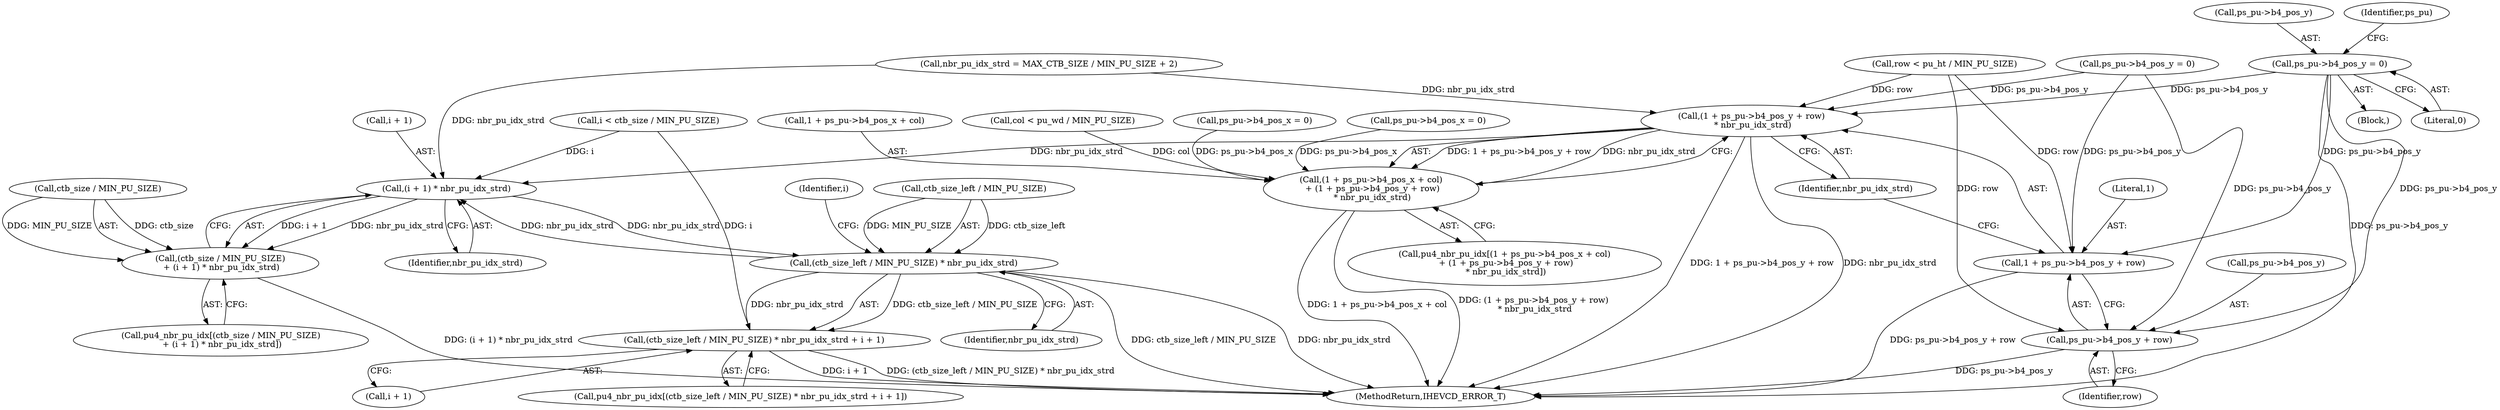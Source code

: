 digraph "0_Android_2b9fb0c2074d370a254b35e2489de2d94943578d@pointer" {
"1002336" [label="(Call,ps_pu->b4_pos_y = 0)"];
"1003780" [label="(Call,(1 + ps_pu->b4_pos_y + row)\n * nbr_pu_idx_strd)"];
"1003772" [label="(Call,(1 + ps_pu->b4_pos_x + col)\n + (1 + ps_pu->b4_pos_y + row)\n * nbr_pu_idx_strd)"];
"1003860" [label="(Call,(i + 1) * nbr_pu_idx_strd)"];
"1003856" [label="(Call,(ctb_size / MIN_PU_SIZE)\n + (i + 1) * nbr_pu_idx_strd)"];
"1003884" [label="(Call,(ctb_size_left / MIN_PU_SIZE) * nbr_pu_idx_strd)"];
"1003883" [label="(Call,(ctb_size_left / MIN_PU_SIZE) * nbr_pu_idx_strd + i + 1)"];
"1003781" [label="(Call,1 + ps_pu->b4_pos_y + row)"];
"1003783" [label="(Call,ps_pu->b4_pos_y + row)"];
"1003883" [label="(Call,(ctb_size_left / MIN_PU_SIZE) * nbr_pu_idx_strd + i + 1)"];
"1003783" [label="(Call,ps_pu->b4_pos_y + row)"];
"1003857" [label="(Call,ctb_size / MIN_PU_SIZE)"];
"1003860" [label="(Call,(i + 1) * nbr_pu_idx_strd)"];
"1003888" [label="(Identifier,nbr_pu_idx_strd)"];
"1003751" [label="(Call,row < pu_ht / MIN_PU_SIZE)"];
"1003770" [label="(Call,pu4_nbr_pu_idx[(1 + ps_pu->b4_pos_x + col)\n + (1 + ps_pu->b4_pos_y + row)\n * nbr_pu_idx_strd])"];
"1003889" [label="(Call,i + 1)"];
"1003781" [label="(Call,1 + ps_pu->b4_pos_y + row)"];
"1003854" [label="(Call,pu4_nbr_pu_idx[(ctb_size / MIN_PU_SIZE)\n + (i + 1) * nbr_pu_idx_strd])"];
"1002331" [label="(Call,ps_pu->b4_pos_x = 0)"];
"1002164" [label="(Block,)"];
"1005291" [label="(MethodReturn,IHEVCD_ERROR_T)"];
"1003784" [label="(Call,ps_pu->b4_pos_y)"];
"1002084" [label="(Call,ps_pu->b4_pos_x = 0)"];
"1002089" [label="(Call,ps_pu->b4_pos_y = 0)"];
"1003772" [label="(Call,(1 + ps_pu->b4_pos_x + col)\n + (1 + ps_pu->b4_pos_y + row)\n * nbr_pu_idx_strd)"];
"1003864" [label="(Identifier,nbr_pu_idx_strd)"];
"1003890" [label="(Identifier,i)"];
"1003861" [label="(Call,i + 1)"];
"1003885" [label="(Call,ctb_size_left / MIN_PU_SIZE)"];
"1003780" [label="(Call,(1 + ps_pu->b4_pos_y + row)\n * nbr_pu_idx_strd)"];
"1002336" [label="(Call,ps_pu->b4_pos_y = 0)"];
"1003773" [label="(Call,1 + ps_pu->b4_pos_x + col)"];
"1003840" [label="(Call,i < ctb_size / MIN_PU_SIZE)"];
"1002337" [label="(Call,ps_pu->b4_pos_y)"];
"1003881" [label="(Call,pu4_nbr_pu_idx[(ctb_size_left / MIN_PU_SIZE) * nbr_pu_idx_strd + i + 1])"];
"1002340" [label="(Literal,0)"];
"1003788" [label="(Identifier,nbr_pu_idx_strd)"];
"1002343" [label="(Identifier,ps_pu)"];
"1003762" [label="(Call,col < pu_wd / MIN_PU_SIZE)"];
"1003605" [label="(Call,nbr_pu_idx_strd = MAX_CTB_SIZE / MIN_PU_SIZE + 2)"];
"1003884" [label="(Call,(ctb_size_left / MIN_PU_SIZE) * nbr_pu_idx_strd)"];
"1003787" [label="(Identifier,row)"];
"1003782" [label="(Literal,1)"];
"1003856" [label="(Call,(ctb_size / MIN_PU_SIZE)\n + (i + 1) * nbr_pu_idx_strd)"];
"1002336" -> "1002164"  [label="AST: "];
"1002336" -> "1002340"  [label="CFG: "];
"1002337" -> "1002336"  [label="AST: "];
"1002340" -> "1002336"  [label="AST: "];
"1002343" -> "1002336"  [label="CFG: "];
"1002336" -> "1005291"  [label="DDG: ps_pu->b4_pos_y"];
"1002336" -> "1003780"  [label="DDG: ps_pu->b4_pos_y"];
"1002336" -> "1003781"  [label="DDG: ps_pu->b4_pos_y"];
"1002336" -> "1003783"  [label="DDG: ps_pu->b4_pos_y"];
"1003780" -> "1003772"  [label="AST: "];
"1003780" -> "1003788"  [label="CFG: "];
"1003781" -> "1003780"  [label="AST: "];
"1003788" -> "1003780"  [label="AST: "];
"1003772" -> "1003780"  [label="CFG: "];
"1003780" -> "1005291"  [label="DDG: 1 + ps_pu->b4_pos_y + row"];
"1003780" -> "1005291"  [label="DDG: nbr_pu_idx_strd"];
"1003780" -> "1003772"  [label="DDG: 1 + ps_pu->b4_pos_y + row"];
"1003780" -> "1003772"  [label="DDG: nbr_pu_idx_strd"];
"1002089" -> "1003780"  [label="DDG: ps_pu->b4_pos_y"];
"1003751" -> "1003780"  [label="DDG: row"];
"1003605" -> "1003780"  [label="DDG: nbr_pu_idx_strd"];
"1003780" -> "1003860"  [label="DDG: nbr_pu_idx_strd"];
"1003772" -> "1003770"  [label="AST: "];
"1003773" -> "1003772"  [label="AST: "];
"1003770" -> "1003772"  [label="CFG: "];
"1003772" -> "1005291"  [label="DDG: (1 + ps_pu->b4_pos_y + row)\n * nbr_pu_idx_strd"];
"1003772" -> "1005291"  [label="DDG: 1 + ps_pu->b4_pos_x + col"];
"1002084" -> "1003772"  [label="DDG: ps_pu->b4_pos_x"];
"1002331" -> "1003772"  [label="DDG: ps_pu->b4_pos_x"];
"1003762" -> "1003772"  [label="DDG: col"];
"1003860" -> "1003856"  [label="AST: "];
"1003860" -> "1003864"  [label="CFG: "];
"1003861" -> "1003860"  [label="AST: "];
"1003864" -> "1003860"  [label="AST: "];
"1003856" -> "1003860"  [label="CFG: "];
"1003860" -> "1003856"  [label="DDG: i + 1"];
"1003860" -> "1003856"  [label="DDG: nbr_pu_idx_strd"];
"1003840" -> "1003860"  [label="DDG: i"];
"1003605" -> "1003860"  [label="DDG: nbr_pu_idx_strd"];
"1003884" -> "1003860"  [label="DDG: nbr_pu_idx_strd"];
"1003860" -> "1003884"  [label="DDG: nbr_pu_idx_strd"];
"1003856" -> "1003854"  [label="AST: "];
"1003857" -> "1003856"  [label="AST: "];
"1003854" -> "1003856"  [label="CFG: "];
"1003856" -> "1005291"  [label="DDG: (i + 1) * nbr_pu_idx_strd"];
"1003857" -> "1003856"  [label="DDG: ctb_size"];
"1003857" -> "1003856"  [label="DDG: MIN_PU_SIZE"];
"1003884" -> "1003883"  [label="AST: "];
"1003884" -> "1003888"  [label="CFG: "];
"1003885" -> "1003884"  [label="AST: "];
"1003888" -> "1003884"  [label="AST: "];
"1003890" -> "1003884"  [label="CFG: "];
"1003884" -> "1005291"  [label="DDG: ctb_size_left / MIN_PU_SIZE"];
"1003884" -> "1005291"  [label="DDG: nbr_pu_idx_strd"];
"1003884" -> "1003883"  [label="DDG: ctb_size_left / MIN_PU_SIZE"];
"1003884" -> "1003883"  [label="DDG: nbr_pu_idx_strd"];
"1003885" -> "1003884"  [label="DDG: ctb_size_left"];
"1003885" -> "1003884"  [label="DDG: MIN_PU_SIZE"];
"1003883" -> "1003881"  [label="AST: "];
"1003883" -> "1003889"  [label="CFG: "];
"1003889" -> "1003883"  [label="AST: "];
"1003881" -> "1003883"  [label="CFG: "];
"1003883" -> "1005291"  [label="DDG: i + 1"];
"1003883" -> "1005291"  [label="DDG: (ctb_size_left / MIN_PU_SIZE) * nbr_pu_idx_strd"];
"1003840" -> "1003883"  [label="DDG: i"];
"1003781" -> "1003783"  [label="CFG: "];
"1003782" -> "1003781"  [label="AST: "];
"1003783" -> "1003781"  [label="AST: "];
"1003788" -> "1003781"  [label="CFG: "];
"1003781" -> "1005291"  [label="DDG: ps_pu->b4_pos_y + row"];
"1002089" -> "1003781"  [label="DDG: ps_pu->b4_pos_y"];
"1003751" -> "1003781"  [label="DDG: row"];
"1003783" -> "1003787"  [label="CFG: "];
"1003784" -> "1003783"  [label="AST: "];
"1003787" -> "1003783"  [label="AST: "];
"1003783" -> "1005291"  [label="DDG: ps_pu->b4_pos_y"];
"1002089" -> "1003783"  [label="DDG: ps_pu->b4_pos_y"];
"1003751" -> "1003783"  [label="DDG: row"];
}
